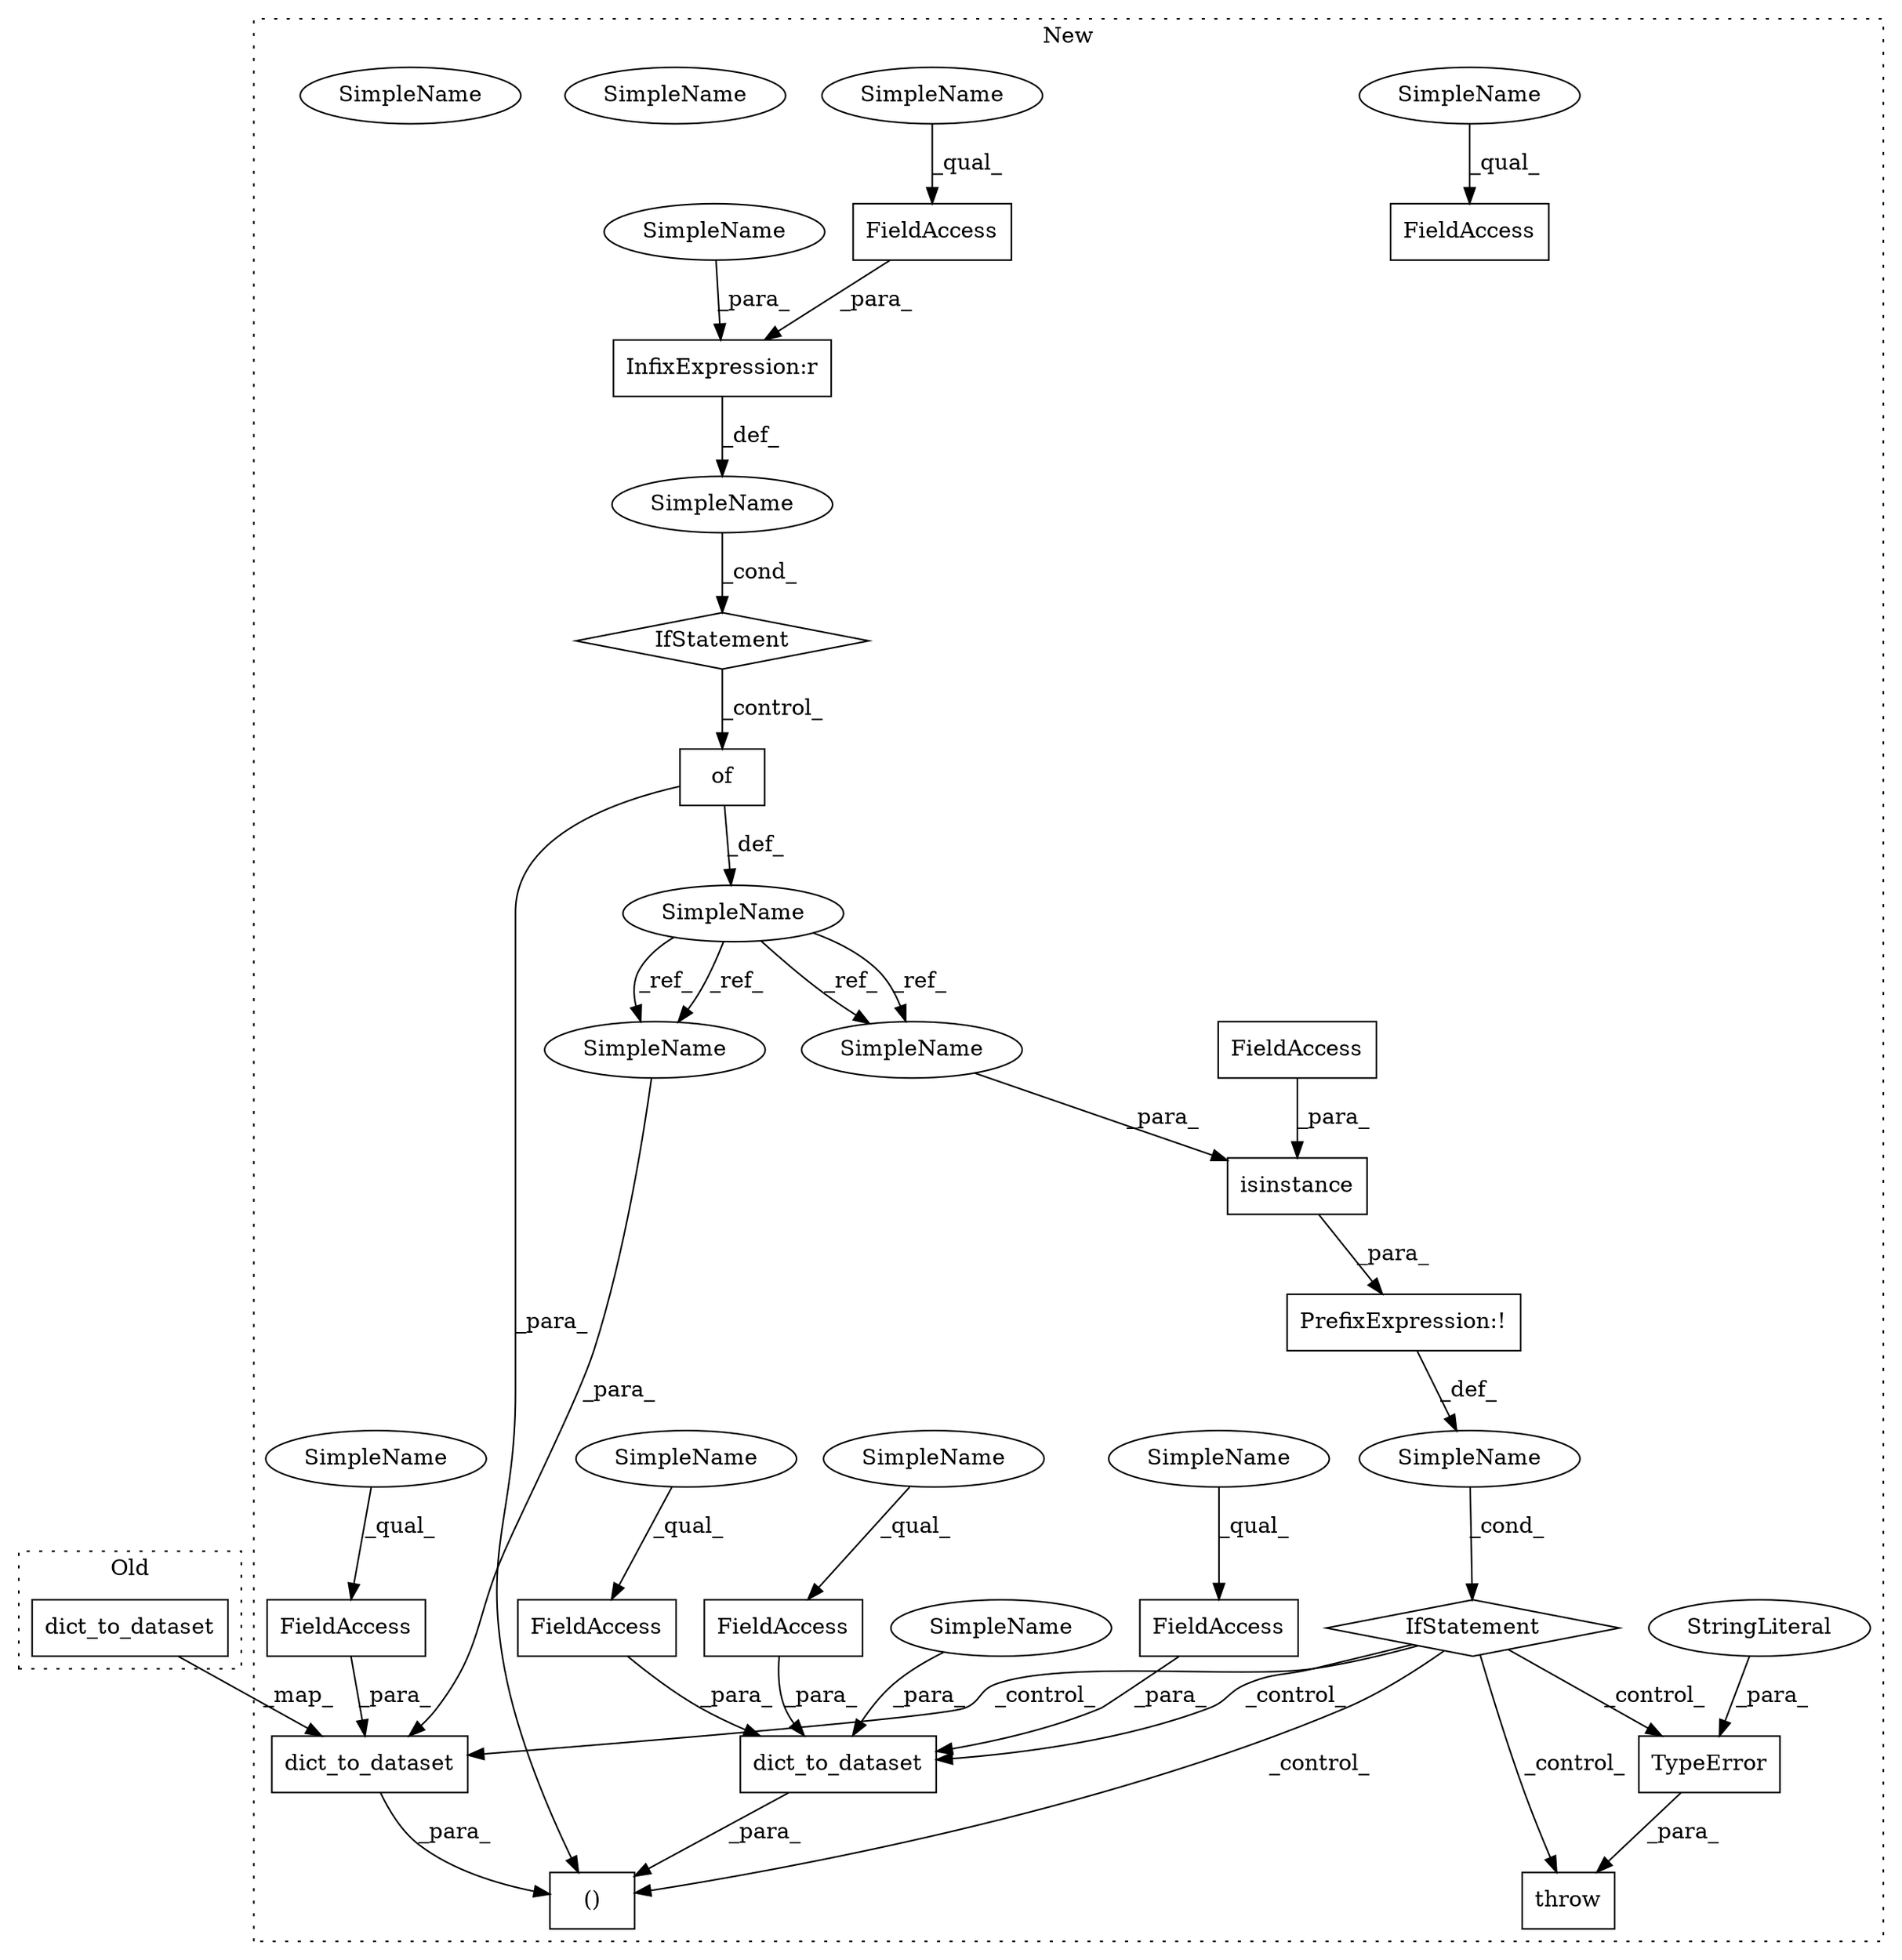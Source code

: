 digraph G {
subgraph cluster0 {
1 [label="dict_to_dataset" a="32" s="2629,2676" l="16,1" shape="box"];
label = "Old";
style="dotted";
}
subgraph cluster1 {
2 [label="dict_to_dataset" a="32" s="5079,5149" l="16,1" shape="box"];
3 [label="()" a="106" s="5002" l="148" shape="box"];
4 [label="dict_to_dataset" a="32" s="5002,5065" l="16,1" shape="box"];
5 [label="FieldAccess" a="22" s="5040" l="14" shape="box"];
6 [label="FieldAccess" a="22" s="5139" l="10" shape="box"];
7 [label="FieldAccess" a="22" s="5055" l="10" shape="box"];
8 [label="FieldAccess" a="22" s="4711" l="23" shape="box"];
9 [label="FieldAccess" a="22" s="4676" l="23" shape="box"];
10 [label="FieldAccess" a="22" s="5028" l="11" shape="box"];
11 [label="PrefixExpression:!" a="38" s="4868" l="1" shape="box"];
12 [label="InfixExpression:r" a="27" s="4699" l="4" shape="box"];
13 [label="throw" a="53" s="4907" l="6" shape="box"];
14 [label="of" a="32" s="4741" l="4" shape="box"];
15 [label="SimpleName" a="42" s="" l="" shape="ellipse"];
16 [label="IfStatement" a="25" s="4708" l="3" shape="diamond"];
17 [label="TypeError" a="32" s="4913,4977" l="10,1" shape="box"];
18 [label="IfStatement" a="25" s="4864,4897" l="4,2" shape="diamond"];
19 [label="SimpleName" a="42" s="" l="" shape="ellipse"];
20 [label="isinstance" a="32" s="4869,4896" l="11,1" shape="box"];
21 [label="FieldAccess" a="22" s="4892" l="4" shape="box"];
22 [label="SimpleName" a="42" s="4662" l="11" shape="ellipse"];
23 [label="StringLiteral" a="45" s="4923" l="54" shape="ellipse"];
24 [label="SimpleName" a="42" s="5139" l="4" shape="ellipse"];
25 [label="SimpleName" a="42" s="4711" l="4" shape="ellipse"];
26 [label="SimpleName" a="42" s="5028" l="4" shape="ellipse"];
27 [label="SimpleName" a="42" s="5040" l="4" shape="ellipse"];
28 [label="SimpleName" a="42" s="5055" l="4" shape="ellipse"];
29 [label="SimpleName" a="42" s="4676" l="4" shape="ellipse"];
30 [label="SimpleName" a="42" s="4703" l="4" shape="ellipse"];
31 [label="SimpleName" a="42" s="5023" l="4" shape="ellipse"];
32 [label="SimpleName" a="42" s="5095" l="11" shape="ellipse"];
33 [label="SimpleName" a="42" s="4880" l="11" shape="ellipse"];
34 [label="SimpleName" a="42" s="5095" l="11" shape="ellipse"];
35 [label="SimpleName" a="42" s="4880" l="11" shape="ellipse"];
label = "New";
style="dotted";
}
1 -> 2 [label="_map_"];
2 -> 3 [label="_para_"];
4 -> 3 [label="_para_"];
5 -> 4 [label="_para_"];
6 -> 2 [label="_para_"];
7 -> 4 [label="_para_"];
9 -> 12 [label="_para_"];
10 -> 4 [label="_para_"];
11 -> 19 [label="_def_"];
12 -> 15 [label="_def_"];
14 -> 22 [label="_def_"];
14 -> 3 [label="_para_"];
15 -> 16 [label="_cond_"];
16 -> 14 [label="_control_"];
17 -> 13 [label="_para_"];
18 -> 17 [label="_control_"];
18 -> 4 [label="_control_"];
18 -> 3 [label="_control_"];
18 -> 2 [label="_control_"];
18 -> 13 [label="_control_"];
19 -> 18 [label="_cond_"];
20 -> 11 [label="_para_"];
21 -> 20 [label="_para_"];
22 -> 34 [label="_ref_"];
22 -> 35 [label="_ref_"];
22 -> 34 [label="_ref_"];
22 -> 35 [label="_ref_"];
23 -> 17 [label="_para_"];
24 -> 6 [label="_qual_"];
25 -> 8 [label="_qual_"];
26 -> 10 [label="_qual_"];
27 -> 5 [label="_qual_"];
28 -> 7 [label="_qual_"];
29 -> 9 [label="_qual_"];
30 -> 12 [label="_para_"];
31 -> 4 [label="_para_"];
34 -> 2 [label="_para_"];
35 -> 20 [label="_para_"];
}